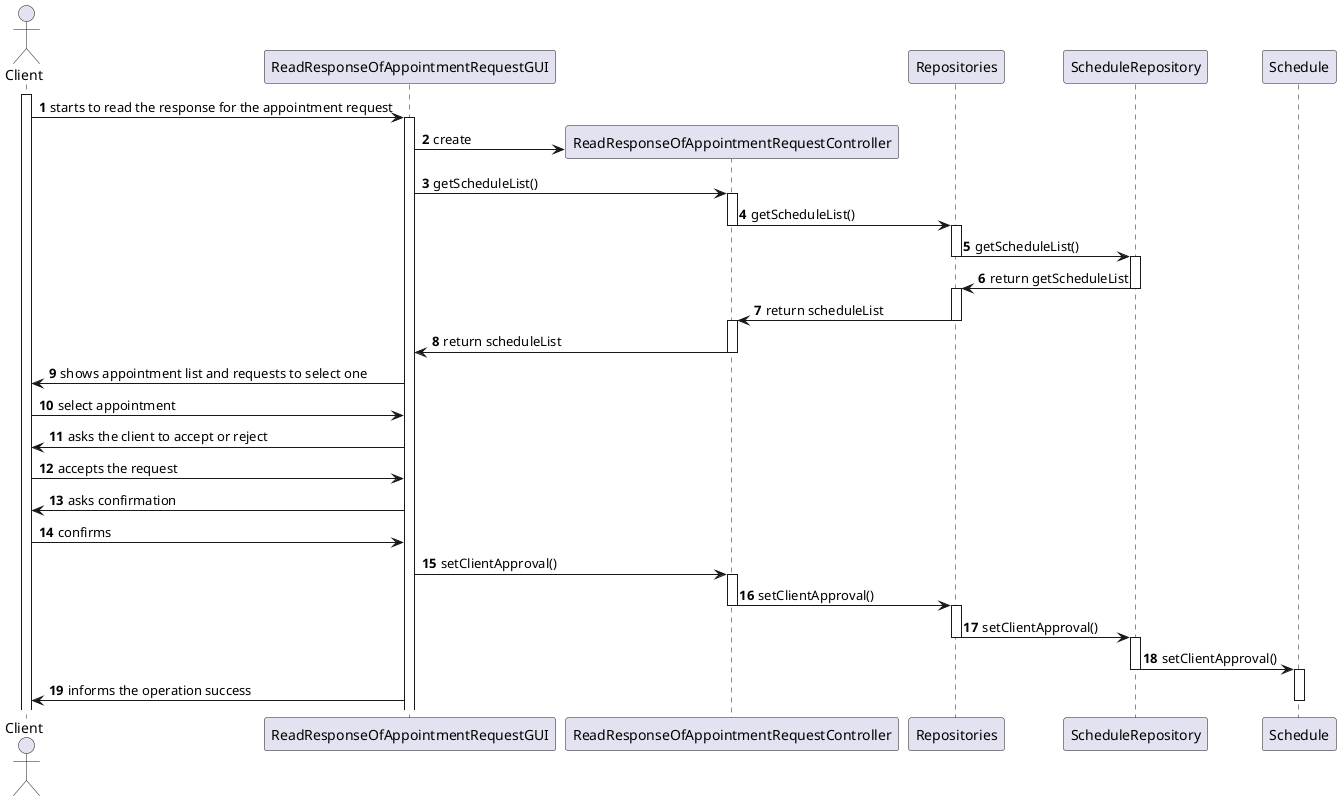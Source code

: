 @startuml

actor Client as client
participant ReadResponseOfAppointmentRequestGUI as ui
participant ReadResponseOfAppointmentRequestController as ctr
participant Repositories as repos
participant ScheduleRepository as repo
participant Schedule

autonumber


activate client

client -> ui: starts to read the response for the appointment request

activate ui

ui -> ctr**: create

ui -> ctr: getScheduleList()

activate ctr

ctr -> repos: getScheduleList()

deactivate ctr
activate repos

repos -> repo: getScheduleList()

deactivate repos
activate repo

repo -> repos: return getScheduleList

deactivate repo
activate repos

repos -> ctr: return scheduleList

deactivate repos
activate ctr

ctr -> ui: return scheduleList

deactivate ctr

ui -> client: shows appointment list and requests to select one

client -> ui: select appointment

ui -> client: asks the client to accept or reject

client -> ui: accepts the request

ui -> client: asks confirmation

client -> ui: confirms

ui -> ctr: setClientApproval()

activate ctr

ctr -> repos: setClientApproval()

deactivate ctr
activate repos

repos -> repo: setClientApproval()

deactivate repos
activate repo

repo -> Schedule: setClientApproval()

deactivate repo
activate Schedule

ui -> client: informs the operation success

deactivate Schedule

@enduml